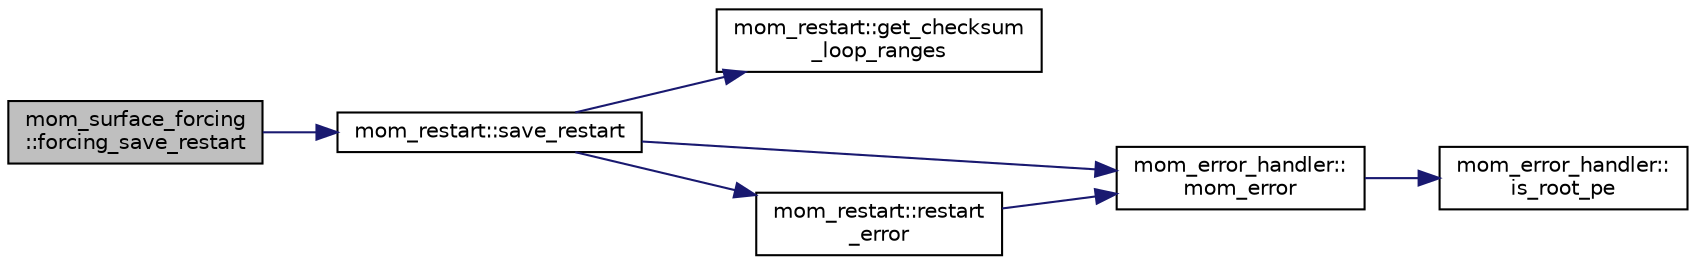 digraph "mom_surface_forcing::forcing_save_restart"
{
 // INTERACTIVE_SVG=YES
 // LATEX_PDF_SIZE
  edge [fontname="Helvetica",fontsize="10",labelfontname="Helvetica",labelfontsize="10"];
  node [fontname="Helvetica",fontsize="10",shape=record];
  rankdir="LR";
  Node1 [label="mom_surface_forcing\l::forcing_save_restart",height=0.2,width=0.4,color="black", fillcolor="grey75", style="filled", fontcolor="black",tooltip="Save a restart file for the forcing fields."];
  Node1 -> Node2 [color="midnightblue",fontsize="10",style="solid",fontname="Helvetica"];
  Node2 [label="mom_restart::save_restart",height=0.2,width=0.4,color="black", fillcolor="white", style="filled",URL="$namespacemom__restart.html#ab88b83af8a7dc731b70bc534325ba2b4",tooltip="save_restart saves all registered variables to restart files."];
  Node2 -> Node3 [color="midnightblue",fontsize="10",style="solid",fontname="Helvetica"];
  Node3 [label="mom_restart::get_checksum\l_loop_ranges",height=0.2,width=0.4,color="black", fillcolor="white", style="filled",URL="$namespacemom__restart.html#ac31159d0fec067a0a07ac1ac44a5ff8e",tooltip="Return bounds for computing checksums to store in restart files."];
  Node2 -> Node4 [color="midnightblue",fontsize="10",style="solid",fontname="Helvetica"];
  Node4 [label="mom_error_handler::\lmom_error",height=0.2,width=0.4,color="black", fillcolor="white", style="filled",URL="$namespacemom__error__handler.html#a460cfb79a06c29fc249952c2a3710d67",tooltip="This provides a convenient interface for writing an mpp_error message with run-time filter based on a..."];
  Node4 -> Node5 [color="midnightblue",fontsize="10",style="solid",fontname="Helvetica"];
  Node5 [label="mom_error_handler::\lis_root_pe",height=0.2,width=0.4,color="black", fillcolor="white", style="filled",URL="$namespacemom__error__handler.html#ad5f00a53059c72fe2332d1436c80ca71",tooltip="This returns .true. if the current PE is the root PE."];
  Node2 -> Node6 [color="midnightblue",fontsize="10",style="solid",fontname="Helvetica"];
  Node6 [label="mom_restart::restart\l_error",height=0.2,width=0.4,color="black", fillcolor="white", style="filled",URL="$namespacemom__restart.html#a4b143fb18dab7c0825e426fbf9532623",tooltip=" "];
  Node6 -> Node4 [color="midnightblue",fontsize="10",style="solid",fontname="Helvetica"];
}
